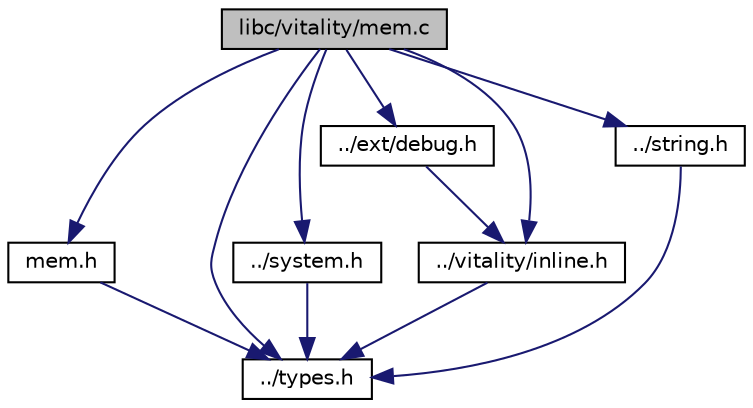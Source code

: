 digraph "libc/vitality/mem.c"
{
  edge [fontname="Helvetica",fontsize="10",labelfontname="Helvetica",labelfontsize="10"];
  node [fontname="Helvetica",fontsize="10",shape=record];
  Node0 [label="libc/vitality/mem.c",height=0.2,width=0.4,color="black", fillcolor="grey75", style="filled", fontcolor="black"];
  Node0 -> Node1 [color="midnightblue",fontsize="10",style="solid",fontname="Helvetica"];
  Node1 [label="mem.h",height=0.2,width=0.4,color="black", fillcolor="white", style="filled",URL="$a00164.html"];
  Node1 -> Node2 [color="midnightblue",fontsize="10",style="solid",fontname="Helvetica"];
  Node2 [label="../types.h",height=0.2,width=0.4,color="black", fillcolor="white", style="filled",URL="$a00134.html"];
  Node0 -> Node2 [color="midnightblue",fontsize="10",style="solid",fontname="Helvetica"];
  Node0 -> Node3 [color="midnightblue",fontsize="10",style="solid",fontname="Helvetica"];
  Node3 [label="../system.h",height=0.2,width=0.4,color="black", fillcolor="white", style="filled",URL="$a00128.html"];
  Node3 -> Node2 [color="midnightblue",fontsize="10",style="solid",fontname="Helvetica"];
  Node0 -> Node4 [color="midnightblue",fontsize="10",style="solid",fontname="Helvetica"];
  Node4 [label="../ext/debug.h",height=0.2,width=0.4,color="black", fillcolor="white", style="filled",URL="$a00074.html"];
  Node4 -> Node5 [color="midnightblue",fontsize="10",style="solid",fontname="Helvetica"];
  Node5 [label="../vitality/inline.h",height=0.2,width=0.4,color="black", fillcolor="white", style="filled",URL="$a00158.html"];
  Node5 -> Node2 [color="midnightblue",fontsize="10",style="solid",fontname="Helvetica"];
  Node0 -> Node5 [color="midnightblue",fontsize="10",style="solid",fontname="Helvetica"];
  Node0 -> Node6 [color="midnightblue",fontsize="10",style="solid",fontname="Helvetica"];
  Node6 [label="../string.h",height=0.2,width=0.4,color="black", fillcolor="white", style="filled",URL="$a00122.html"];
  Node6 -> Node2 [color="midnightblue",fontsize="10",style="solid",fontname="Helvetica"];
}
